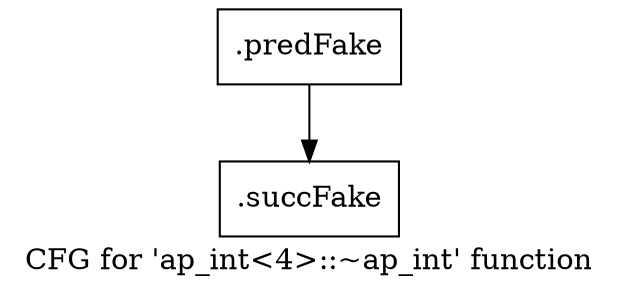 digraph "CFG for 'ap_int\<4\>::~ap_int' function" {
	label="CFG for 'ap_int\<4\>::~ap_int' function";

	Node0x443c9a0 [shape=record,filename="",linenumber="",label="{.predFake}"];
	Node0x443c9a0 -> Node0x43996c0[ callList="" memoryops="" filename="/media/miguel/NewVolume/Linux/Xilinx/Vitis_HLS/2020.2/include/ap_int.h" execusionnum="0"];
	Node0x43996c0 [shape=record,filename="/media/miguel/NewVolume/Linux/Xilinx/Vitis_HLS/2020.2/include/ap_int.h",linenumber="63",label="{.succFake}"];
}
